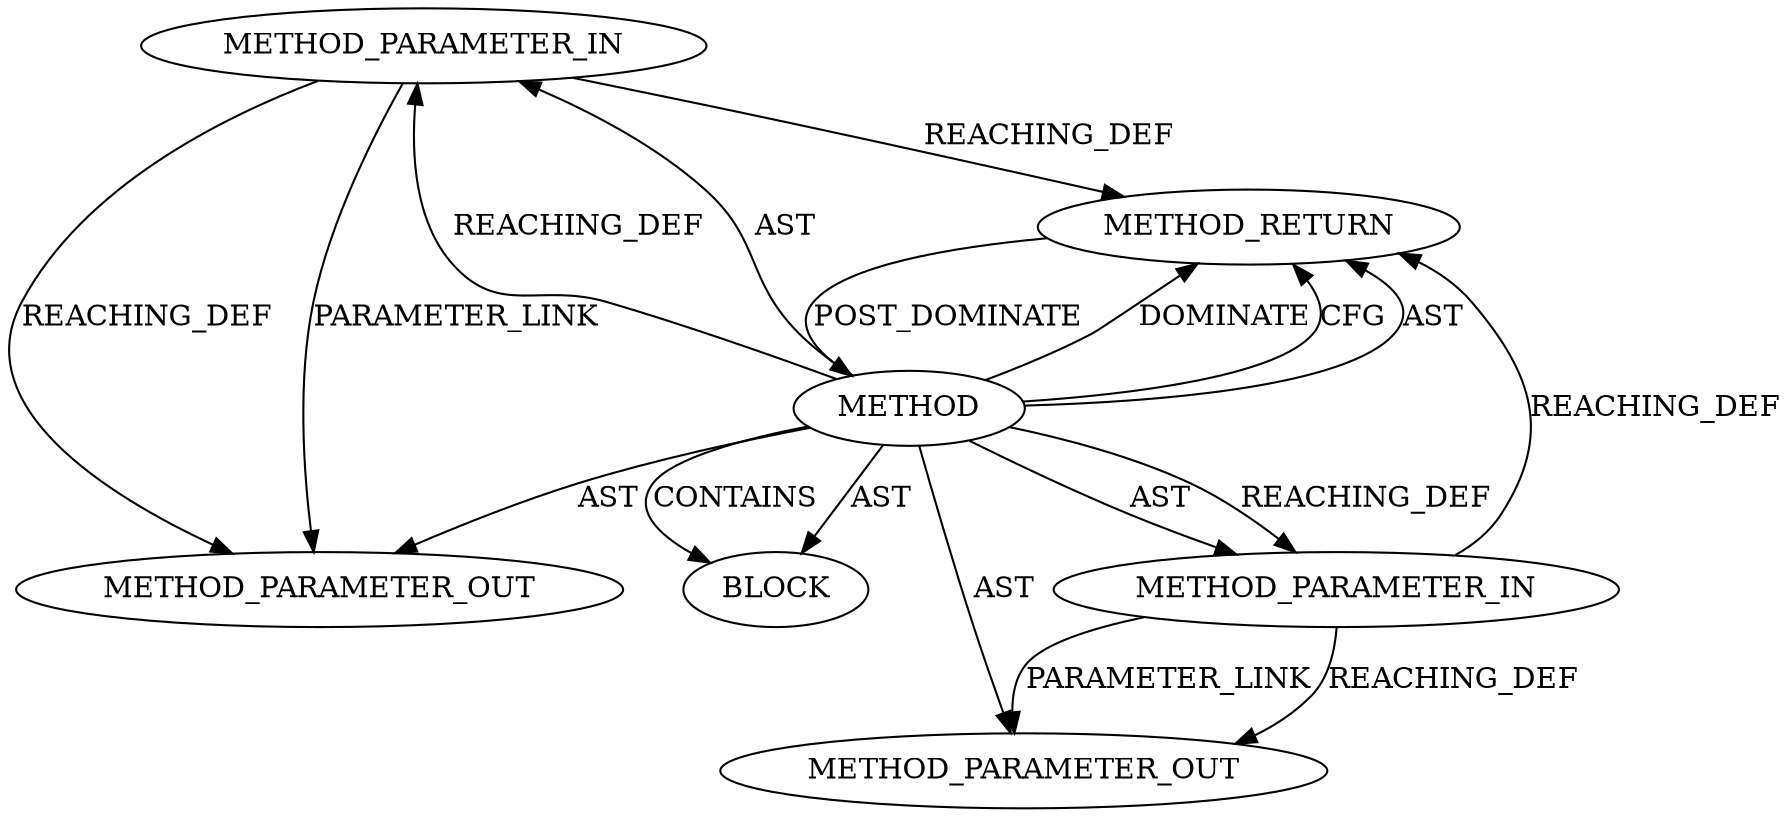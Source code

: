digraph {
  26276 [label=METHOD_PARAMETER_IN ORDER=2 CODE="p2" IS_VARIADIC=false TYPE_FULL_NAME="ANY" EVALUATION_STRATEGY="BY_VALUE" INDEX=2 NAME="p2"]
  26277 [label=BLOCK ORDER=1 ARGUMENT_INDEX=1 CODE="<empty>" TYPE_FULL_NAME="ANY"]
  26274 [label=METHOD AST_PARENT_TYPE="NAMESPACE_BLOCK" AST_PARENT_FULL_NAME="<global>" ORDER=0 CODE="<empty>" FULL_NAME="sk_SSL_COMP_value" IS_EXTERNAL=true FILENAME="<empty>" SIGNATURE="" NAME="sk_SSL_COMP_value"]
  26275 [label=METHOD_PARAMETER_IN ORDER=1 CODE="p1" IS_VARIADIC=false TYPE_FULL_NAME="ANY" EVALUATION_STRATEGY="BY_VALUE" INDEX=1 NAME="p1"]
  27511 [label=METHOD_PARAMETER_OUT ORDER=2 CODE="p2" IS_VARIADIC=false TYPE_FULL_NAME="ANY" EVALUATION_STRATEGY="BY_VALUE" INDEX=2 NAME="p2"]
  26278 [label=METHOD_RETURN ORDER=2 CODE="RET" TYPE_FULL_NAME="ANY" EVALUATION_STRATEGY="BY_VALUE"]
  27510 [label=METHOD_PARAMETER_OUT ORDER=1 CODE="p1" IS_VARIADIC=false TYPE_FULL_NAME="ANY" EVALUATION_STRATEGY="BY_VALUE" INDEX=1 NAME="p1"]
  26274 -> 26277 [label=CONTAINS ]
  26274 -> 26277 [label=AST ]
  26274 -> 26278 [label=DOMINATE ]
  26274 -> 26276 [label=REACHING_DEF VARIABLE=""]
  26276 -> 27511 [label=REACHING_DEF VARIABLE="p2"]
  26274 -> 26278 [label=CFG ]
  26274 -> 26275 [label=AST ]
  26276 -> 26278 [label=REACHING_DEF VARIABLE="p2"]
  26278 -> 26274 [label=POST_DOMINATE ]
  26275 -> 27510 [label=PARAMETER_LINK ]
  26274 -> 27511 [label=AST ]
  26274 -> 26278 [label=AST ]
  26274 -> 26276 [label=AST ]
  26275 -> 27510 [label=REACHING_DEF VARIABLE="p1"]
  26275 -> 26278 [label=REACHING_DEF VARIABLE="p1"]
  26276 -> 27511 [label=PARAMETER_LINK ]
  26274 -> 27510 [label=AST ]
  26274 -> 26275 [label=REACHING_DEF VARIABLE=""]
}
